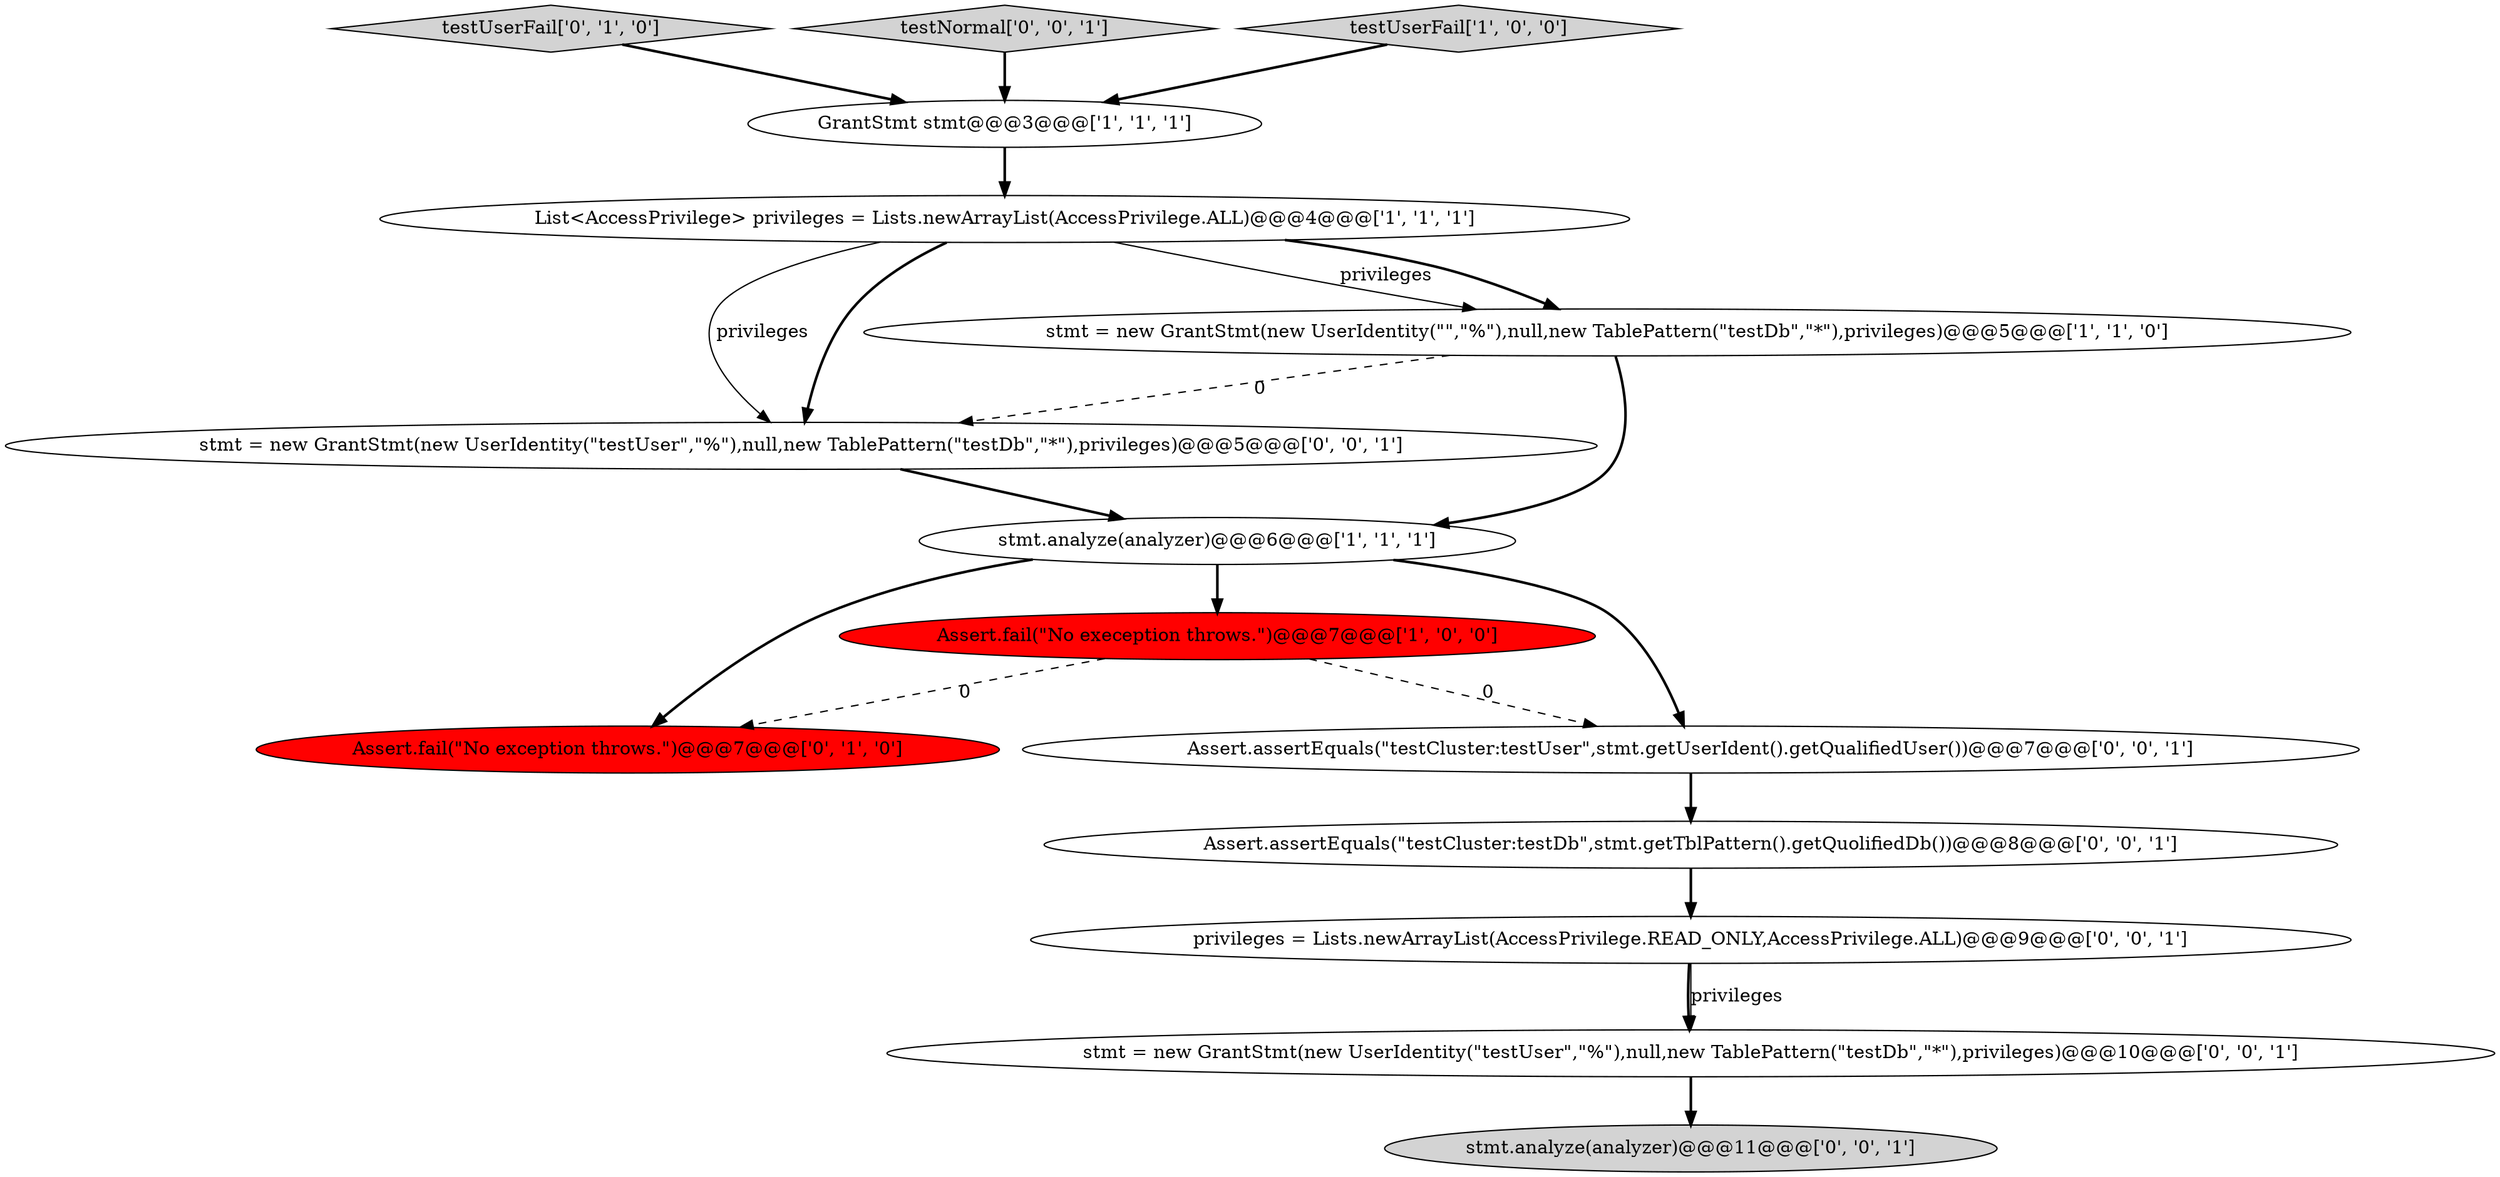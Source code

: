 digraph {
13 [style = filled, label = "Assert.assertEquals(\"testCluster:testDb\",stmt.getTblPattern().getQuolifiedDb())@@@8@@@['0', '0', '1']", fillcolor = white, shape = ellipse image = "AAA0AAABBB3BBB"];
5 [style = filled, label = "List<AccessPrivilege> privileges = Lists.newArrayList(AccessPrivilege.ALL)@@@4@@@['1', '1', '1']", fillcolor = white, shape = ellipse image = "AAA0AAABBB1BBB"];
7 [style = filled, label = "testUserFail['0', '1', '0']", fillcolor = lightgray, shape = diamond image = "AAA0AAABBB2BBB"];
11 [style = filled, label = "stmt = new GrantStmt(new UserIdentity(\"testUser\",\"%\"),null,new TablePattern(\"testDb\",\"*\"),privileges)@@@5@@@['0', '0', '1']", fillcolor = white, shape = ellipse image = "AAA0AAABBB3BBB"];
6 [style = filled, label = "Assert.fail(\"No exception throws.\")@@@7@@@['0', '1', '0']", fillcolor = red, shape = ellipse image = "AAA1AAABBB2BBB"];
8 [style = filled, label = "stmt.analyze(analyzer)@@@11@@@['0', '0', '1']", fillcolor = lightgray, shape = ellipse image = "AAA0AAABBB3BBB"];
12 [style = filled, label = "privileges = Lists.newArrayList(AccessPrivilege.READ_ONLY,AccessPrivilege.ALL)@@@9@@@['0', '0', '1']", fillcolor = white, shape = ellipse image = "AAA0AAABBB3BBB"];
9 [style = filled, label = "stmt = new GrantStmt(new UserIdentity(\"testUser\",\"%\"),null,new TablePattern(\"testDb\",\"*\"),privileges)@@@10@@@['0', '0', '1']", fillcolor = white, shape = ellipse image = "AAA0AAABBB3BBB"];
3 [style = filled, label = "stmt.analyze(analyzer)@@@6@@@['1', '1', '1']", fillcolor = white, shape = ellipse image = "AAA0AAABBB1BBB"];
4 [style = filled, label = "Assert.fail(\"No exeception throws.\")@@@7@@@['1', '0', '0']", fillcolor = red, shape = ellipse image = "AAA1AAABBB1BBB"];
10 [style = filled, label = "testNormal['0', '0', '1']", fillcolor = lightgray, shape = diamond image = "AAA0AAABBB3BBB"];
14 [style = filled, label = "Assert.assertEquals(\"testCluster:testUser\",stmt.getUserIdent().getQualifiedUser())@@@7@@@['0', '0', '1']", fillcolor = white, shape = ellipse image = "AAA0AAABBB3BBB"];
1 [style = filled, label = "GrantStmt stmt@@@3@@@['1', '1', '1']", fillcolor = white, shape = ellipse image = "AAA0AAABBB1BBB"];
2 [style = filled, label = "testUserFail['1', '0', '0']", fillcolor = lightgray, shape = diamond image = "AAA0AAABBB1BBB"];
0 [style = filled, label = "stmt = new GrantStmt(new UserIdentity(\"\",\"%\"),null,new TablePattern(\"testDb\",\"*\"),privileges)@@@5@@@['1', '1', '0']", fillcolor = white, shape = ellipse image = "AAA0AAABBB1BBB"];
1->5 [style = bold, label=""];
0->3 [style = bold, label=""];
7->1 [style = bold, label=""];
5->0 [style = solid, label="privileges"];
2->1 [style = bold, label=""];
3->14 [style = bold, label=""];
3->6 [style = bold, label=""];
0->11 [style = dashed, label="0"];
4->6 [style = dashed, label="0"];
12->9 [style = bold, label=""];
9->8 [style = bold, label=""];
3->4 [style = bold, label=""];
13->12 [style = bold, label=""];
5->0 [style = bold, label=""];
11->3 [style = bold, label=""];
5->11 [style = solid, label="privileges"];
12->9 [style = solid, label="privileges"];
4->14 [style = dashed, label="0"];
5->11 [style = bold, label=""];
14->13 [style = bold, label=""];
10->1 [style = bold, label=""];
}
